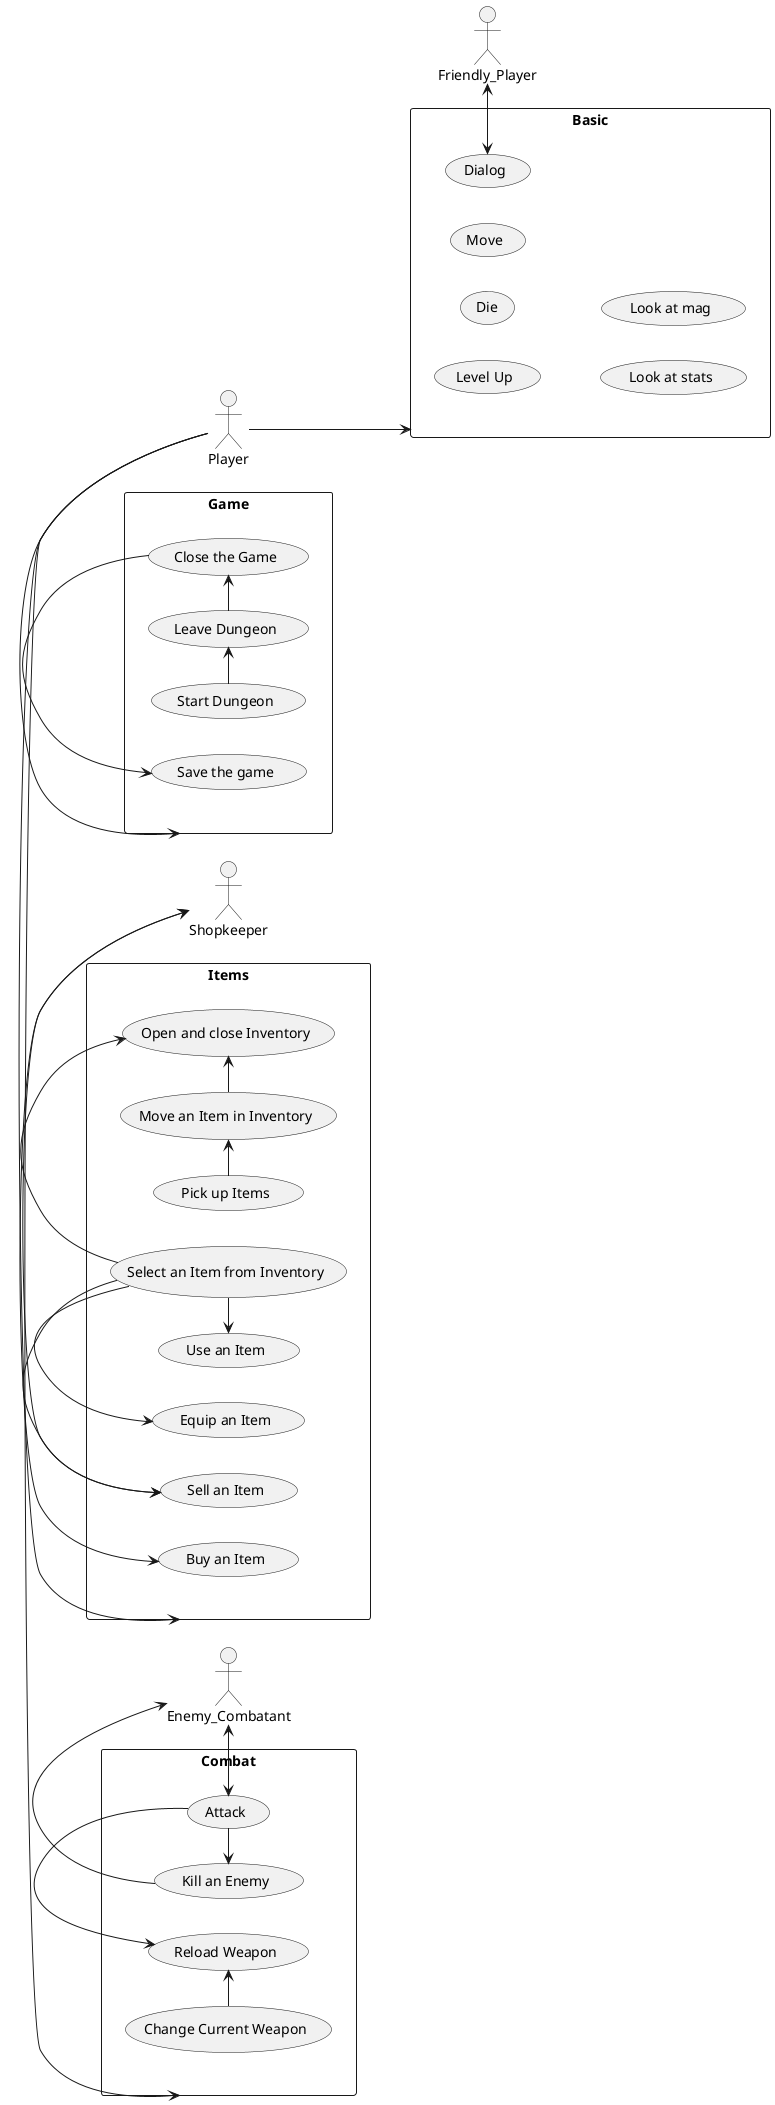 @startuml
left to right direction
skinparam packageStyle rect
actor Player
actor Enemy_Combatant
actor Friendly_Player
actor Shopkeeper
rectangle Combat {
  (Kill an Enemy) <- (Attack)
  (Kill an Enemy) -> Enemy_Combatant
  (Attack) <-> Enemy_Combatant
  (Reload Weapon) <- (Attack)
  (Change Current Weapon) -> (Reload Weapon)
}
rectangle Items {
  (Select an Item from Inventory) -> (Open and close Inventory)
  (Move an Item in Inventory) -> (Open and close Inventory)
  (Pick up Items) -> (Move an Item in Inventory)
  (Open and close Inventory)
  (Use an Item) <- (Select an Item from Inventory)
  (Equip an Item) <- (Select an Item from Inventory)
  (Sell an Item) <- (Select an Item from Inventory)
  (Sell an Item) <-> Shopkeeper
  (Buy an Item) <-> Shopkeeper
}
rectangle Game {
  (Start Dungeon) -> (Leave Dungeon)
  (Leave Dungeon) -> (Close the Game)
  (Close the Game)
  (Save the game) <- (Close the Game)
}
rectangle Basic {
  (Level Up)
  (Die)
  (Move)
  (Look at stats)
  (Look at mag)
  (Dialog) <-> Friendly_Player
}
Player -left-> Combat
Player -right-> Game
Player -left-> Items
Player -down-> Basic
@enduml
